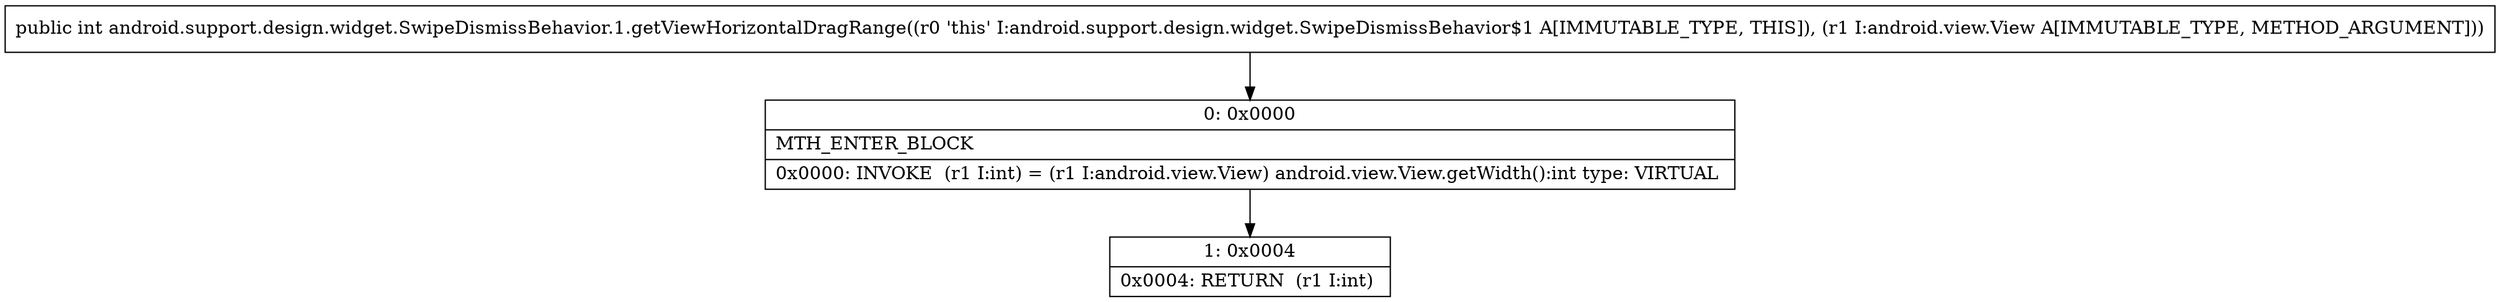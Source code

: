 digraph "CFG forandroid.support.design.widget.SwipeDismissBehavior.1.getViewHorizontalDragRange(Landroid\/view\/View;)I" {
Node_0 [shape=record,label="{0\:\ 0x0000|MTH_ENTER_BLOCK\l|0x0000: INVOKE  (r1 I:int) = (r1 I:android.view.View) android.view.View.getWidth():int type: VIRTUAL \l}"];
Node_1 [shape=record,label="{1\:\ 0x0004|0x0004: RETURN  (r1 I:int) \l}"];
MethodNode[shape=record,label="{public int android.support.design.widget.SwipeDismissBehavior.1.getViewHorizontalDragRange((r0 'this' I:android.support.design.widget.SwipeDismissBehavior$1 A[IMMUTABLE_TYPE, THIS]), (r1 I:android.view.View A[IMMUTABLE_TYPE, METHOD_ARGUMENT])) }"];
MethodNode -> Node_0;
Node_0 -> Node_1;
}

